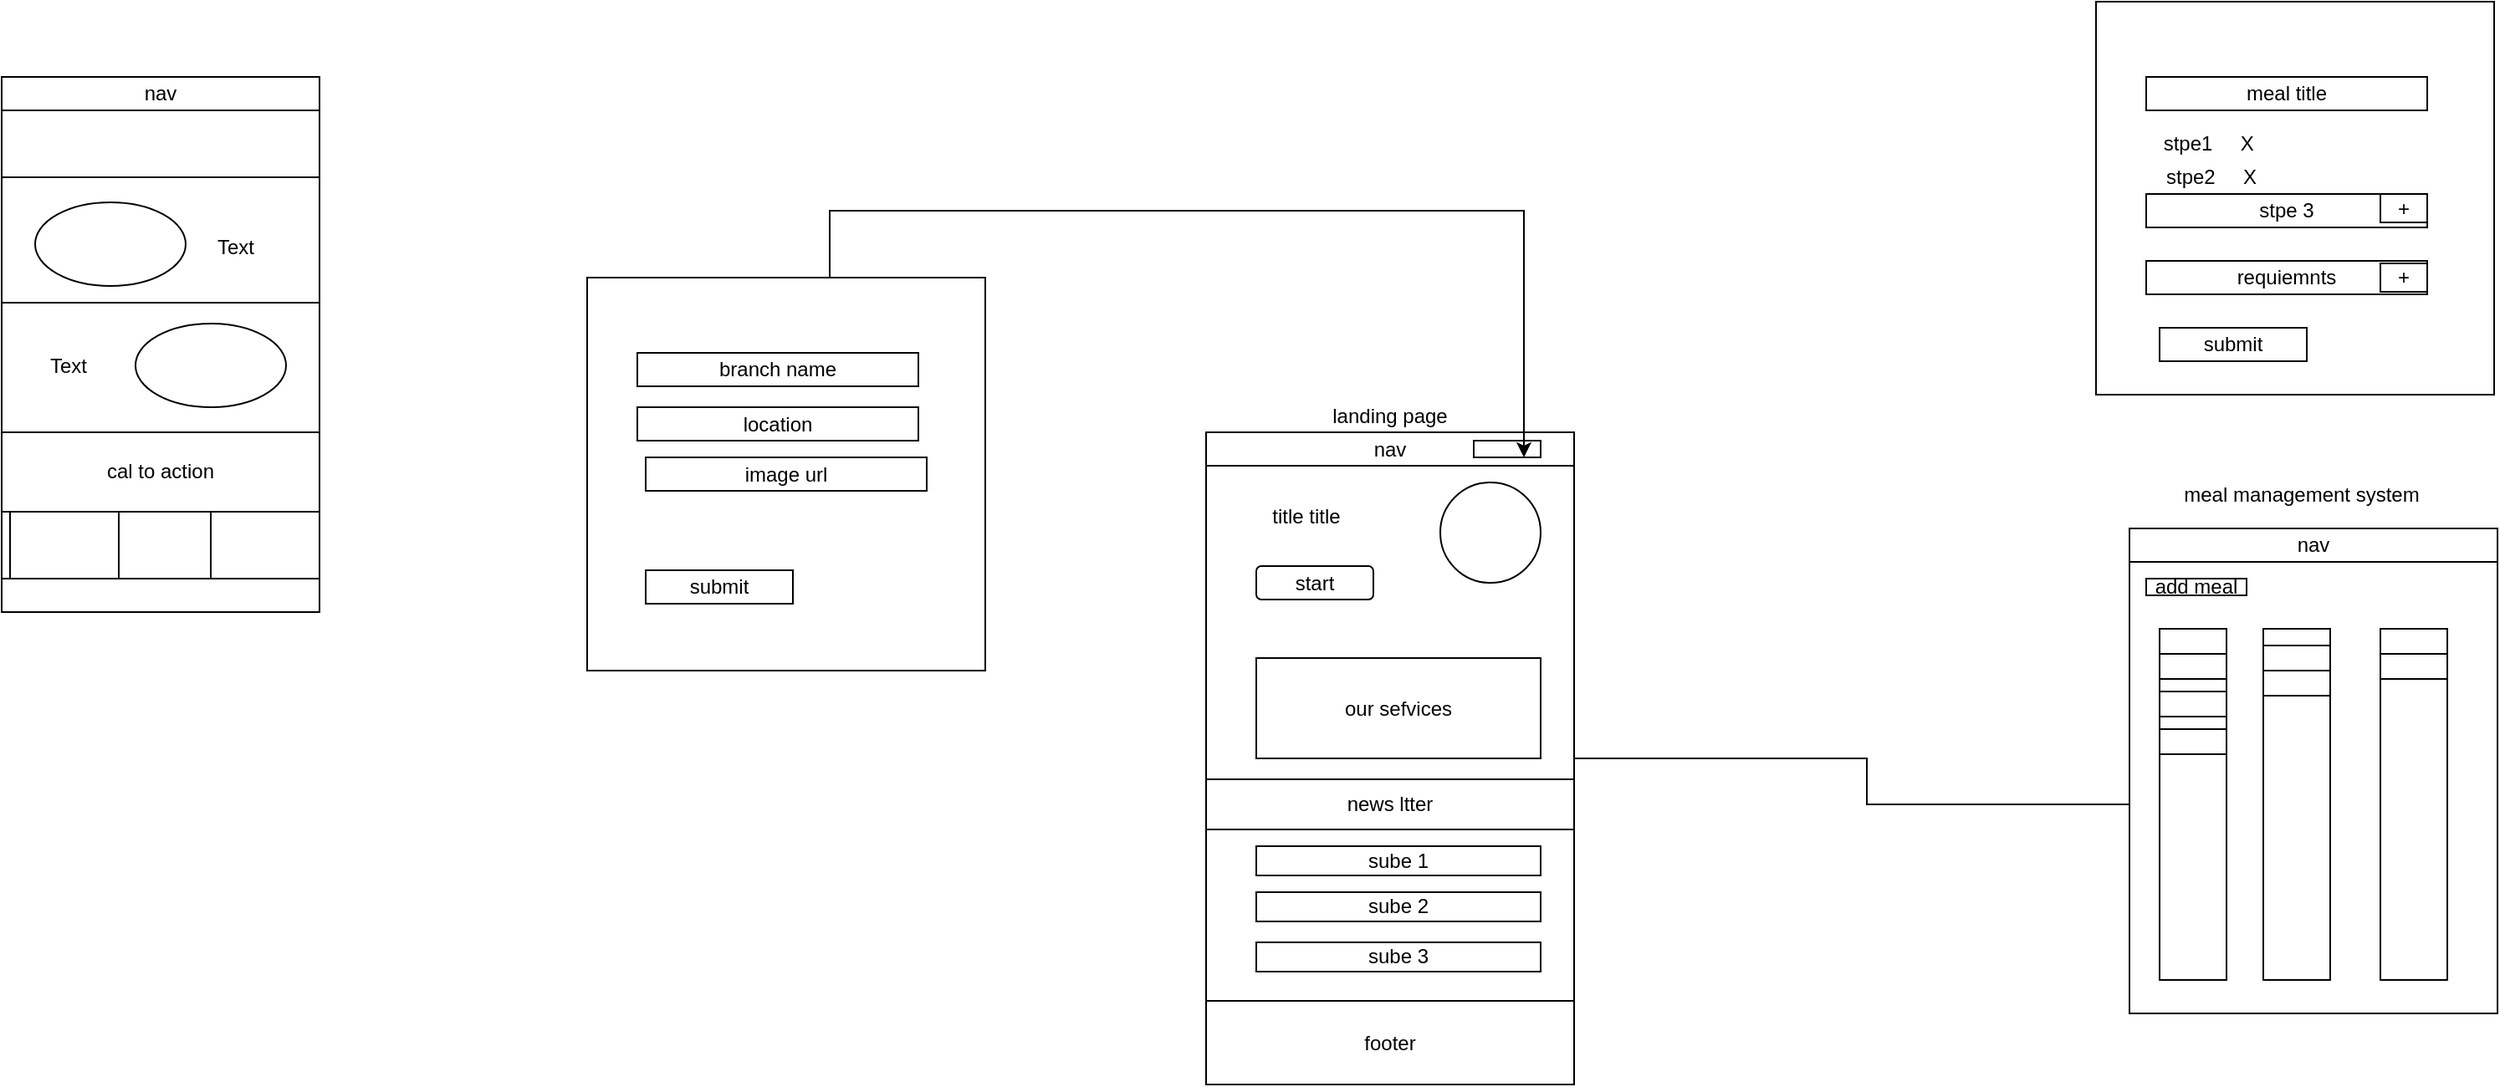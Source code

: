 <mxfile>
    <diagram id="RMeTMURui9rKbRfa5Uhx" name="Page-1">
        <mxGraphModel dx="1975" dy="1523" grid="1" gridSize="10" guides="1" tooltips="1" connect="1" arrows="1" fold="1" page="1" pageScale="1" pageWidth="850" pageHeight="1100" math="0" shadow="0">
            <root>
                <mxCell id="0"/>
                <mxCell id="1" parent="0"/>
                <mxCell id="20" style="edgeStyle=orthogonalEdgeStyle;rounded=0;orthogonalLoop=1;jettySize=auto;html=1;" parent="1" source="2" target="95" edge="1">
                    <mxGeometry relative="1" as="geometry">
                        <mxPoint x="401.98" y="166.9" as="targetPoint"/>
                    </mxGeometry>
                </mxCell>
                <mxCell id="2" value="" style="rounded=0;whiteSpace=wrap;html=1;" parent="1" vertex="1">
                    <mxGeometry x="-70" y="42.5" width="220" height="390" as="geometry"/>
                </mxCell>
                <mxCell id="3" value="nav" style="rounded=0;whiteSpace=wrap;html=1;" parent="1" vertex="1">
                    <mxGeometry x="-70" y="42.5" width="220" height="20" as="geometry"/>
                </mxCell>
                <mxCell id="4" value="start" style="rounded=1;whiteSpace=wrap;html=1;" parent="1" vertex="1">
                    <mxGeometry x="-40" y="122.5" width="70" height="20" as="geometry"/>
                </mxCell>
                <mxCell id="5" value="" style="ellipse;whiteSpace=wrap;html=1;" parent="1" vertex="1">
                    <mxGeometry x="70" y="72.5" width="60" height="60" as="geometry"/>
                </mxCell>
                <mxCell id="6" value="title title" style="text;html=1;strokeColor=none;fillColor=none;align=center;verticalAlign=middle;whiteSpace=wrap;rounded=0;" parent="1" vertex="1">
                    <mxGeometry x="-50" y="82.5" width="80" height="20" as="geometry"/>
                </mxCell>
                <mxCell id="22" value="our sefvices" style="rounded=0;whiteSpace=wrap;html=1;" parent="1" vertex="1">
                    <mxGeometry x="-40" y="177.5" width="170" height="60" as="geometry"/>
                </mxCell>
                <mxCell id="23" value="sube 1" style="rounded=0;whiteSpace=wrap;html=1;" parent="1" vertex="1">
                    <mxGeometry x="-40" y="290" width="170" height="17.5" as="geometry"/>
                </mxCell>
                <mxCell id="24" value="news ltter" style="rounded=0;whiteSpace=wrap;html=1;" parent="1" vertex="1">
                    <mxGeometry x="-70" y="250" width="220" height="30" as="geometry"/>
                </mxCell>
                <mxCell id="25" value="footer" style="rounded=0;whiteSpace=wrap;html=1;" parent="1" vertex="1">
                    <mxGeometry x="-70" y="382.5" width="220" height="50" as="geometry"/>
                </mxCell>
                <mxCell id="26" value="landing page" style="text;html=1;strokeColor=none;fillColor=none;align=center;verticalAlign=middle;whiteSpace=wrap;rounded=0;" parent="1" vertex="1">
                    <mxGeometry x="-10" y="22.5" width="100" height="20" as="geometry"/>
                </mxCell>
                <mxCell id="74" value="" style="rounded=0;whiteSpace=wrap;html=1;" parent="1" vertex="1">
                    <mxGeometry x="482" y="100" width="220" height="290" as="geometry"/>
                </mxCell>
                <mxCell id="75" value="nav" style="rounded=0;whiteSpace=wrap;html=1;" parent="1" vertex="1">
                    <mxGeometry x="482" y="100" width="220" height="20" as="geometry"/>
                </mxCell>
                <mxCell id="76" value="meal management system" style="text;html=1;strokeColor=none;fillColor=none;align=center;verticalAlign=middle;whiteSpace=wrap;rounded=0;" parent="1" vertex="1">
                    <mxGeometry x="480" y="70" width="210" height="20" as="geometry"/>
                </mxCell>
                <mxCell id="89" value="add meal" style="rounded=0;whiteSpace=wrap;html=1;" parent="1" vertex="1">
                    <mxGeometry x="492" y="130" width="60" height="10" as="geometry"/>
                </mxCell>
                <mxCell id="95" value="" style="rounded=0;whiteSpace=wrap;html=1;" parent="1" vertex="1">
                    <mxGeometry x="500" y="160" width="40" height="210" as="geometry"/>
                </mxCell>
                <mxCell id="182" value="" style="rounded=0;whiteSpace=wrap;html=1;" parent="1" vertex="1">
                    <mxGeometry x="562" y="160" width="40" height="210" as="geometry"/>
                </mxCell>
                <mxCell id="183" value="" style="rounded=0;whiteSpace=wrap;html=1;" parent="1" vertex="1">
                    <mxGeometry x="632" y="160" width="40" height="210" as="geometry"/>
                </mxCell>
                <mxCell id="184" value="" style="rounded=0;whiteSpace=wrap;html=1;" parent="1" vertex="1">
                    <mxGeometry x="500" y="175" width="40" height="15" as="geometry"/>
                </mxCell>
                <mxCell id="185" value="" style="rounded=0;whiteSpace=wrap;html=1;" parent="1" vertex="1">
                    <mxGeometry x="562" y="185" width="40" height="15" as="geometry"/>
                </mxCell>
                <mxCell id="186" value="" style="rounded=0;whiteSpace=wrap;html=1;" parent="1" vertex="1">
                    <mxGeometry x="562" y="170" width="40" height="15" as="geometry"/>
                </mxCell>
                <mxCell id="187" value="" style="rounded=0;whiteSpace=wrap;html=1;" parent="1" vertex="1">
                    <mxGeometry x="500" y="197.5" width="40" height="15" as="geometry"/>
                </mxCell>
                <mxCell id="188" value="" style="rounded=0;whiteSpace=wrap;html=1;" parent="1" vertex="1">
                    <mxGeometry x="500" y="220" width="40" height="15" as="geometry"/>
                </mxCell>
                <mxCell id="189" value="" style="rounded=0;whiteSpace=wrap;html=1;" parent="1" vertex="1">
                    <mxGeometry x="632" y="175" width="40" height="15" as="geometry"/>
                </mxCell>
                <mxCell id="206" value="" style="rounded=0;whiteSpace=wrap;html=1;" parent="1" vertex="1">
                    <mxGeometry x="462" y="-215" width="238" height="235" as="geometry"/>
                </mxCell>
                <mxCell id="207" value="sube 2" style="rounded=0;whiteSpace=wrap;html=1;" parent="1" vertex="1">
                    <mxGeometry x="-40" y="317.5" width="170" height="17.5" as="geometry"/>
                </mxCell>
                <mxCell id="208" value="sube 3" style="rounded=0;whiteSpace=wrap;html=1;" parent="1" vertex="1">
                    <mxGeometry x="-40" y="347.5" width="170" height="17.5" as="geometry"/>
                </mxCell>
                <mxCell id="209" value="meal title" style="rounded=0;whiteSpace=wrap;html=1;" parent="1" vertex="1">
                    <mxGeometry x="492" y="-170" width="168" height="20" as="geometry"/>
                </mxCell>
                <mxCell id="211" value="stpe 3" style="rounded=0;whiteSpace=wrap;html=1;" parent="1" vertex="1">
                    <mxGeometry x="492" y="-100" width="168" height="20" as="geometry"/>
                </mxCell>
                <mxCell id="212" value="requiemnts" style="rounded=0;whiteSpace=wrap;html=1;" parent="1" vertex="1">
                    <mxGeometry x="492" y="-60" width="168" height="20" as="geometry"/>
                </mxCell>
                <mxCell id="213" value="submit" style="rounded=0;whiteSpace=wrap;html=1;" parent="1" vertex="1">
                    <mxGeometry x="500" y="-20" width="88" height="20" as="geometry"/>
                </mxCell>
                <mxCell id="214" value="+" style="rounded=0;whiteSpace=wrap;html=1;" parent="1" vertex="1">
                    <mxGeometry x="632" y="-100" width="28" height="17" as="geometry"/>
                </mxCell>
                <mxCell id="215" value="+" style="rounded=0;whiteSpace=wrap;html=1;" parent="1" vertex="1">
                    <mxGeometry x="632" y="-58.5" width="28" height="17" as="geometry"/>
                </mxCell>
                <mxCell id="216" value="stpe1&amp;nbsp; &amp;nbsp; &amp;nbsp;X&amp;nbsp;" style="text;html=1;strokeColor=none;fillColor=none;align=center;verticalAlign=middle;whiteSpace=wrap;rounded=0;" parent="1" vertex="1">
                    <mxGeometry x="492" y="-140" width="78" height="20" as="geometry"/>
                </mxCell>
                <mxCell id="217" value="stpe2&amp;nbsp; &amp;nbsp; &amp;nbsp;X" style="text;html=1;strokeColor=none;fillColor=none;align=center;verticalAlign=middle;whiteSpace=wrap;rounded=0;" parent="1" vertex="1">
                    <mxGeometry x="492" y="-120" width="78" height="20" as="geometry"/>
                </mxCell>
                <mxCell id="218" value="" style="rounded=0;whiteSpace=wrap;html=1;" parent="1" vertex="1">
                    <mxGeometry x="90" y="47.5" width="40" height="10" as="geometry"/>
                </mxCell>
                <mxCell id="220" style="edgeStyle=orthogonalEdgeStyle;rounded=0;orthogonalLoop=1;jettySize=auto;html=1;entryX=0.75;entryY=1;entryDx=0;entryDy=0;" parent="1" target="218" edge="1">
                    <mxGeometry relative="1" as="geometry">
                        <Array as="points">
                            <mxPoint x="-295" y="-90"/>
                            <mxPoint x="120" y="-90"/>
                        </Array>
                        <mxPoint x="-295" y="-50" as="sourcePoint"/>
                    </mxGeometry>
                </mxCell>
                <mxCell id="221" value="" style="rounded=0;whiteSpace=wrap;html=1;" parent="1" vertex="1">
                    <mxGeometry x="-440" y="-50" width="238" height="235" as="geometry"/>
                </mxCell>
                <mxCell id="222" value="branch name" style="rounded=0;whiteSpace=wrap;html=1;" parent="1" vertex="1">
                    <mxGeometry x="-410" y="-5" width="168" height="20" as="geometry"/>
                </mxCell>
                <mxCell id="223" value="location" style="rounded=0;whiteSpace=wrap;html=1;" parent="1" vertex="1">
                    <mxGeometry x="-410" y="27.5" width="168" height="20" as="geometry"/>
                </mxCell>
                <mxCell id="224" value="image url" style="rounded=0;whiteSpace=wrap;html=1;" parent="1" vertex="1">
                    <mxGeometry x="-405" y="57.5" width="168" height="20" as="geometry"/>
                </mxCell>
                <mxCell id="225" value="submit" style="rounded=0;whiteSpace=wrap;html=1;" parent="1" vertex="1">
                    <mxGeometry x="-405" y="125" width="88" height="20" as="geometry"/>
                </mxCell>
                <mxCell id="226" value="" style="rounded=0;whiteSpace=wrap;html=1;" vertex="1" parent="1">
                    <mxGeometry x="-790" y="-170" width="190" height="60" as="geometry"/>
                </mxCell>
                <mxCell id="227" value="" style="rounded=0;whiteSpace=wrap;html=1;" vertex="1" parent="1">
                    <mxGeometry x="-790" y="-170" width="190" height="60" as="geometry"/>
                </mxCell>
                <mxCell id="228" value="nav" style="rounded=0;whiteSpace=wrap;html=1;" vertex="1" parent="1">
                    <mxGeometry x="-790" y="-170" width="190" height="20" as="geometry"/>
                </mxCell>
                <mxCell id="229" value="" style="rounded=0;whiteSpace=wrap;html=1;" vertex="1" parent="1">
                    <mxGeometry x="-790" y="-110" width="190" height="80" as="geometry"/>
                </mxCell>
                <mxCell id="230" value="Text" style="text;html=1;strokeColor=none;fillColor=none;align=center;verticalAlign=middle;whiteSpace=wrap;rounded=0;" vertex="1" parent="1">
                    <mxGeometry x="-670" y="-78" width="40" height="20" as="geometry"/>
                </mxCell>
                <mxCell id="231" value="" style="ellipse;whiteSpace=wrap;html=1;" vertex="1" parent="1">
                    <mxGeometry x="-770" y="-95" width="90" height="50" as="geometry"/>
                </mxCell>
                <mxCell id="232" value="" style="rounded=0;whiteSpace=wrap;html=1;" vertex="1" parent="1">
                    <mxGeometry x="-790" y="-35" width="190" height="80" as="geometry"/>
                </mxCell>
                <mxCell id="233" value="Text" style="text;html=1;strokeColor=none;fillColor=none;align=center;verticalAlign=middle;whiteSpace=wrap;rounded=0;" vertex="1" parent="1">
                    <mxGeometry x="-770" y="-7.5" width="40" height="20" as="geometry"/>
                </mxCell>
                <mxCell id="234" value="" style="ellipse;whiteSpace=wrap;html=1;" vertex="1" parent="1">
                    <mxGeometry x="-710" y="-22.5" width="90" height="50" as="geometry"/>
                </mxCell>
                <mxCell id="236" value="cal to action" style="rounded=0;whiteSpace=wrap;html=1;" vertex="1" parent="1">
                    <mxGeometry x="-790" y="42.5" width="190" height="47.5" as="geometry"/>
                </mxCell>
                <mxCell id="237" value="" style="rounded=0;whiteSpace=wrap;html=1;" vertex="1" parent="1">
                    <mxGeometry x="-790" y="90" width="190" height="40" as="geometry"/>
                </mxCell>
                <mxCell id="238" value="" style="rounded=0;whiteSpace=wrap;html=1;" vertex="1" parent="1">
                    <mxGeometry x="-785" y="90" width="65" height="40" as="geometry"/>
                </mxCell>
                <mxCell id="239" value="" style="rounded=0;whiteSpace=wrap;html=1;" vertex="1" parent="1">
                    <mxGeometry x="-720" y="90" width="65" height="40" as="geometry"/>
                </mxCell>
                <mxCell id="240" value="" style="rounded=0;whiteSpace=wrap;html=1;" vertex="1" parent="1">
                    <mxGeometry x="-665" y="90" width="65" height="40" as="geometry"/>
                </mxCell>
                <mxCell id="241" value="" style="rounded=0;whiteSpace=wrap;html=1;" vertex="1" parent="1">
                    <mxGeometry x="-790" y="130" width="190" height="20" as="geometry"/>
                </mxCell>
            </root>
        </mxGraphModel>
    </diagram>
</mxfile>